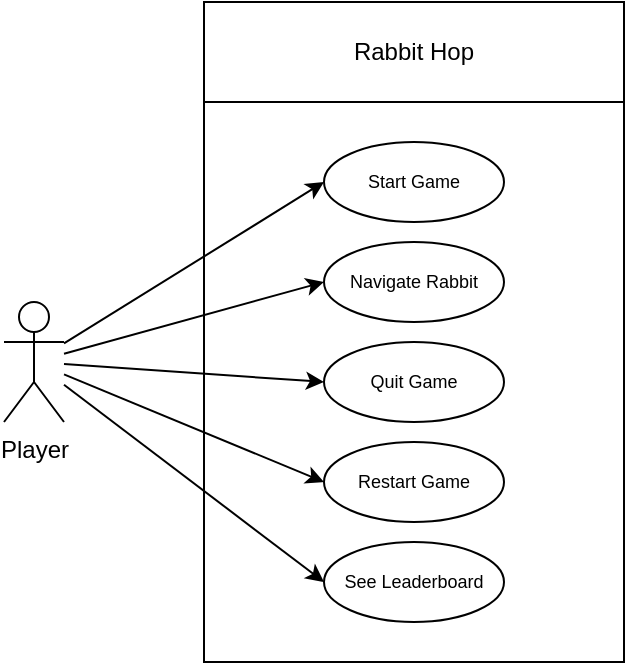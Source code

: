 <mxfile version="24.2.0" type="github">
  <diagram name="Page-1" id="MSrbk9XG2osDdSBR9z4o">
    <mxGraphModel dx="1185" dy="627" grid="1" gridSize="10" guides="1" tooltips="1" connect="1" arrows="1" fold="1" page="1" pageScale="1" pageWidth="850" pageHeight="1100" math="0" shadow="0">
      <root>
        <mxCell id="0" />
        <mxCell id="1" parent="0" />
        <mxCell id="QCELhKGQm6DUWcKKaq7p-1" value="" style="rounded=0;whiteSpace=wrap;html=1;" vertex="1" parent="1">
          <mxGeometry x="280" y="290" width="210" height="330" as="geometry" />
        </mxCell>
        <mxCell id="QCELhKGQm6DUWcKKaq7p-3" value="" style="rounded=0;whiteSpace=wrap;html=1;" vertex="1" parent="1">
          <mxGeometry x="280" y="290" width="210" height="50" as="geometry" />
        </mxCell>
        <mxCell id="QCELhKGQm6DUWcKKaq7p-4" value="Rabbit Hop" style="text;html=1;align=center;verticalAlign=middle;whiteSpace=wrap;rounded=0;" vertex="1" parent="1">
          <mxGeometry x="345" y="300" width="80" height="30" as="geometry" />
        </mxCell>
        <mxCell id="QCELhKGQm6DUWcKKaq7p-12" style="rounded=0;orthogonalLoop=1;jettySize=auto;html=1;entryX=0;entryY=0.5;entryDx=0;entryDy=0;" edge="1" parent="1" source="QCELhKGQm6DUWcKKaq7p-5" target="QCELhKGQm6DUWcKKaq7p-6">
          <mxGeometry relative="1" as="geometry" />
        </mxCell>
        <mxCell id="QCELhKGQm6DUWcKKaq7p-13" style="rounded=0;orthogonalLoop=1;jettySize=auto;html=1;entryX=0;entryY=0.5;entryDx=0;entryDy=0;" edge="1" parent="1" source="QCELhKGQm6DUWcKKaq7p-5" target="QCELhKGQm6DUWcKKaq7p-7">
          <mxGeometry relative="1" as="geometry" />
        </mxCell>
        <mxCell id="QCELhKGQm6DUWcKKaq7p-14" style="rounded=0;orthogonalLoop=1;jettySize=auto;html=1;entryX=0;entryY=0.5;entryDx=0;entryDy=0;" edge="1" parent="1" source="QCELhKGQm6DUWcKKaq7p-5" target="QCELhKGQm6DUWcKKaq7p-8">
          <mxGeometry relative="1" as="geometry" />
        </mxCell>
        <mxCell id="QCELhKGQm6DUWcKKaq7p-15" style="rounded=0;orthogonalLoop=1;jettySize=auto;html=1;entryX=0;entryY=0.5;entryDx=0;entryDy=0;" edge="1" parent="1" source="QCELhKGQm6DUWcKKaq7p-5" target="QCELhKGQm6DUWcKKaq7p-10">
          <mxGeometry relative="1" as="geometry" />
        </mxCell>
        <mxCell id="QCELhKGQm6DUWcKKaq7p-16" style="rounded=0;orthogonalLoop=1;jettySize=auto;html=1;entryX=0;entryY=0.5;entryDx=0;entryDy=0;" edge="1" parent="1" source="QCELhKGQm6DUWcKKaq7p-5" target="QCELhKGQm6DUWcKKaq7p-9">
          <mxGeometry relative="1" as="geometry" />
        </mxCell>
        <mxCell id="QCELhKGQm6DUWcKKaq7p-5" value="Player" style="shape=umlActor;verticalLabelPosition=bottom;verticalAlign=top;html=1;outlineConnect=0;" vertex="1" parent="1">
          <mxGeometry x="180" y="440" width="30" height="60" as="geometry" />
        </mxCell>
        <mxCell id="QCELhKGQm6DUWcKKaq7p-6" value="Start Game" style="ellipse;whiteSpace=wrap;html=1;fontSize=9;" vertex="1" parent="1">
          <mxGeometry x="340" y="360" width="90" height="40" as="geometry" />
        </mxCell>
        <mxCell id="QCELhKGQm6DUWcKKaq7p-7" value="Navigate Rabbit" style="ellipse;whiteSpace=wrap;html=1;fontSize=9;" vertex="1" parent="1">
          <mxGeometry x="340" y="410" width="90" height="40" as="geometry" />
        </mxCell>
        <mxCell id="QCELhKGQm6DUWcKKaq7p-8" value="Quit Game" style="ellipse;whiteSpace=wrap;html=1;fontSize=9;" vertex="1" parent="1">
          <mxGeometry x="340" y="460" width="90" height="40" as="geometry" />
        </mxCell>
        <mxCell id="QCELhKGQm6DUWcKKaq7p-9" value="See Leaderboard" style="ellipse;whiteSpace=wrap;html=1;fontSize=9;" vertex="1" parent="1">
          <mxGeometry x="340" y="560" width="90" height="40" as="geometry" />
        </mxCell>
        <mxCell id="QCELhKGQm6DUWcKKaq7p-10" value="Restart Game" style="ellipse;whiteSpace=wrap;html=1;fontSize=9;" vertex="1" parent="1">
          <mxGeometry x="340" y="510" width="90" height="40" as="geometry" />
        </mxCell>
      </root>
    </mxGraphModel>
  </diagram>
</mxfile>

